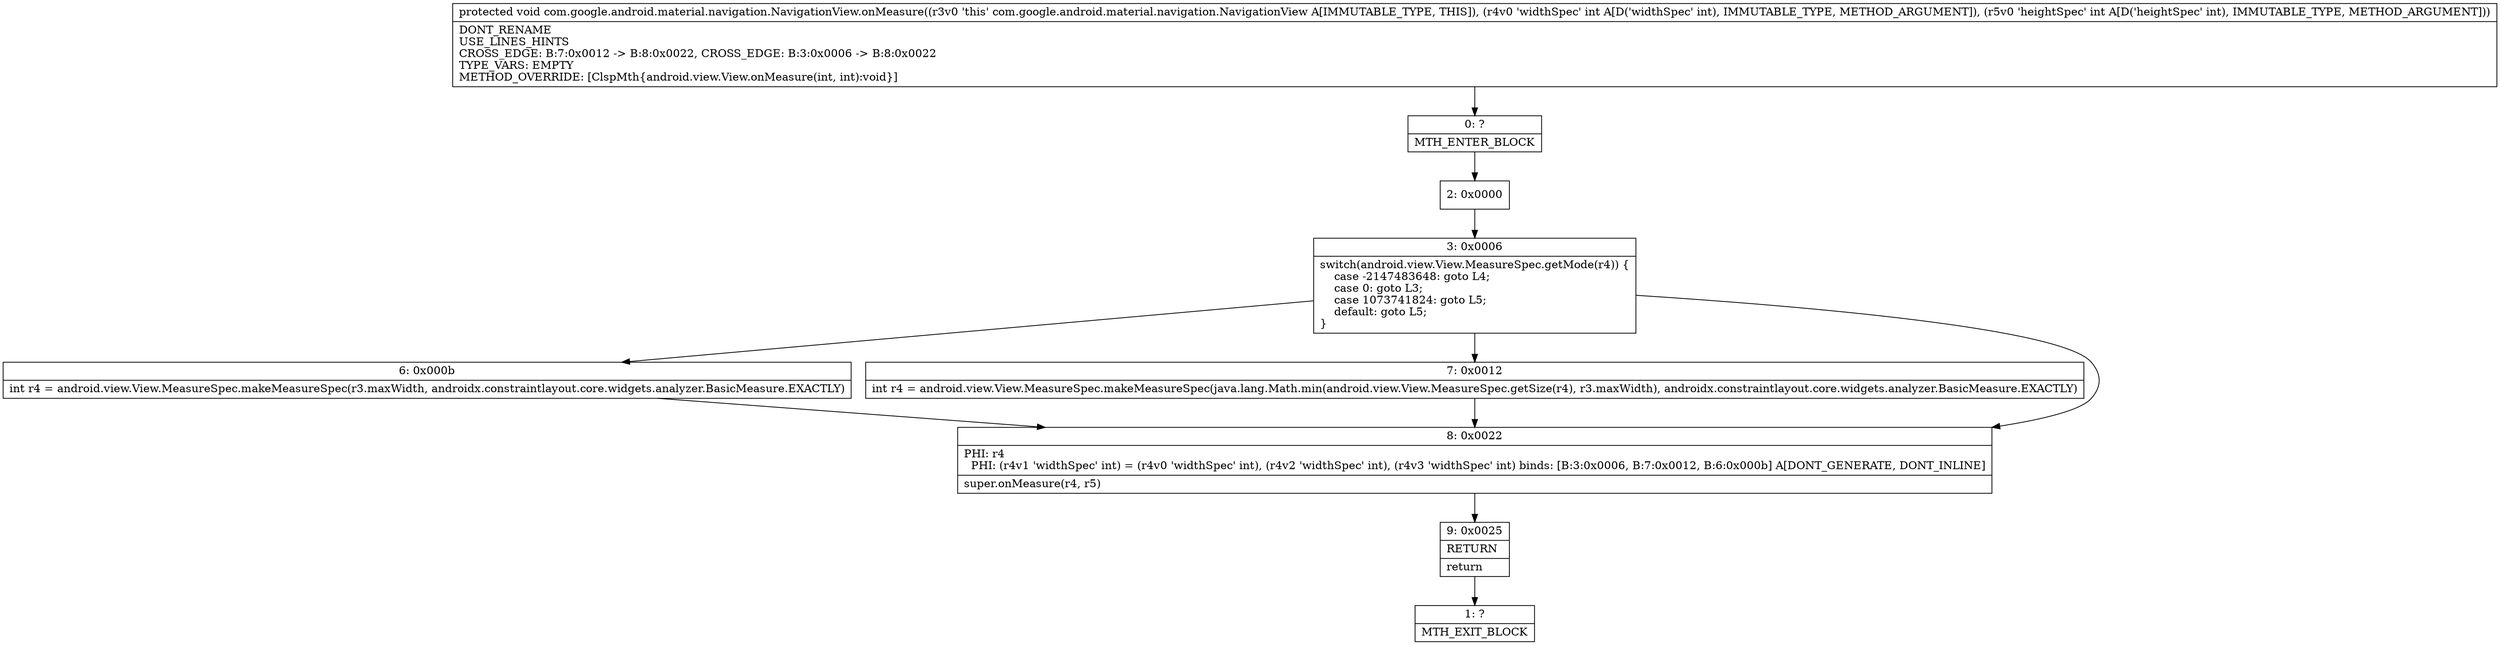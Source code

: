 digraph "CFG forcom.google.android.material.navigation.NavigationView.onMeasure(II)V" {
Node_0 [shape=record,label="{0\:\ ?|MTH_ENTER_BLOCK\l}"];
Node_2 [shape=record,label="{2\:\ 0x0000}"];
Node_3 [shape=record,label="{3\:\ 0x0006|switch(android.view.View.MeasureSpec.getMode(r4)) \{\l    case \-2147483648: goto L4;\l    case 0: goto L3;\l    case 1073741824: goto L5;\l    default: goto L5;\l\}\l}"];
Node_6 [shape=record,label="{6\:\ 0x000b|int r4 = android.view.View.MeasureSpec.makeMeasureSpec(r3.maxWidth, androidx.constraintlayout.core.widgets.analyzer.BasicMeasure.EXACTLY)\l}"];
Node_7 [shape=record,label="{7\:\ 0x0012|int r4 = android.view.View.MeasureSpec.makeMeasureSpec(java.lang.Math.min(android.view.View.MeasureSpec.getSize(r4), r3.maxWidth), androidx.constraintlayout.core.widgets.analyzer.BasicMeasure.EXACTLY)\l}"];
Node_8 [shape=record,label="{8\:\ 0x0022|PHI: r4 \l  PHI: (r4v1 'widthSpec' int) = (r4v0 'widthSpec' int), (r4v2 'widthSpec' int), (r4v3 'widthSpec' int) binds: [B:3:0x0006, B:7:0x0012, B:6:0x000b] A[DONT_GENERATE, DONT_INLINE]\l|super.onMeasure(r4, r5)\l}"];
Node_9 [shape=record,label="{9\:\ 0x0025|RETURN\l|return\l}"];
Node_1 [shape=record,label="{1\:\ ?|MTH_EXIT_BLOCK\l}"];
MethodNode[shape=record,label="{protected void com.google.android.material.navigation.NavigationView.onMeasure((r3v0 'this' com.google.android.material.navigation.NavigationView A[IMMUTABLE_TYPE, THIS]), (r4v0 'widthSpec' int A[D('widthSpec' int), IMMUTABLE_TYPE, METHOD_ARGUMENT]), (r5v0 'heightSpec' int A[D('heightSpec' int), IMMUTABLE_TYPE, METHOD_ARGUMENT]))  | DONT_RENAME\lUSE_LINES_HINTS\lCROSS_EDGE: B:7:0x0012 \-\> B:8:0x0022, CROSS_EDGE: B:3:0x0006 \-\> B:8:0x0022\lTYPE_VARS: EMPTY\lMETHOD_OVERRIDE: [ClspMth\{android.view.View.onMeasure(int, int):void\}]\l}"];
MethodNode -> Node_0;Node_0 -> Node_2;
Node_2 -> Node_3;
Node_3 -> Node_6;
Node_3 -> Node_7;
Node_3 -> Node_8;
Node_6 -> Node_8;
Node_7 -> Node_8;
Node_8 -> Node_9;
Node_9 -> Node_1;
}

